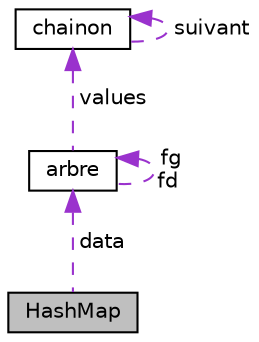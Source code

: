 digraph "HashMap"
{
 // LATEX_PDF_SIZE
  edge [fontname="Helvetica",fontsize="10",labelfontname="Helvetica",labelfontsize="10"];
  node [fontname="Helvetica",fontsize="10",shape=record];
  Node1 [label="HashMap",height=0.2,width=0.4,color="black", fillcolor="grey75", style="filled", fontcolor="black",tooltip=" "];
  Node2 -> Node1 [dir="back",color="darkorchid3",fontsize="10",style="dashed",label=" data" ];
  Node2 [label="arbre",height=0.2,width=0.4,color="black", fillcolor="white", style="filled",URL="$structarbre.html",tooltip=" "];
  Node2 -> Node2 [dir="back",color="darkorchid3",fontsize="10",style="dashed",label=" fg\nfd" ];
  Node3 -> Node2 [dir="back",color="darkorchid3",fontsize="10",style="dashed",label=" values" ];
  Node3 [label="chainon",height=0.2,width=0.4,color="black", fillcolor="white", style="filled",URL="$structchainon.html",tooltip=" "];
  Node3 -> Node3 [dir="back",color="darkorchid3",fontsize="10",style="dashed",label=" suivant" ];
}
